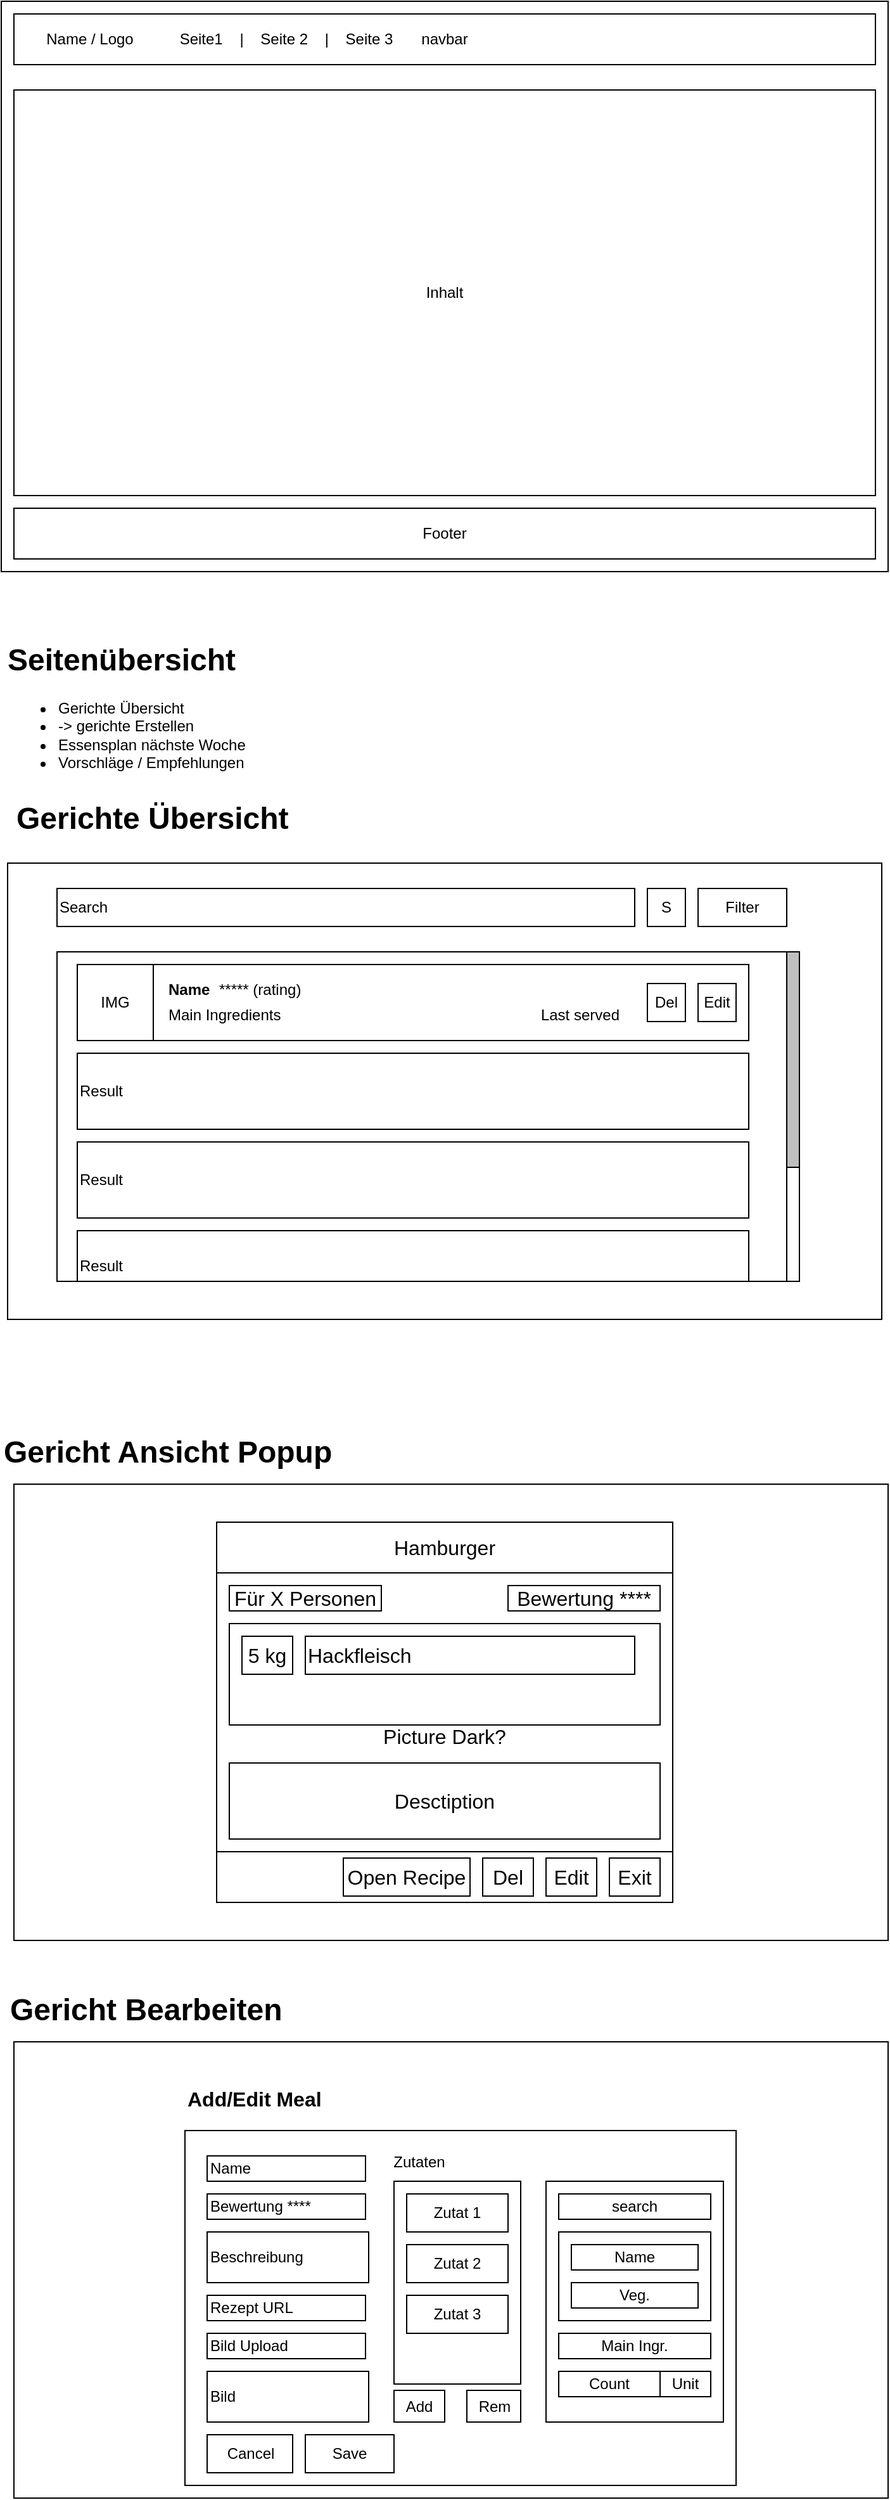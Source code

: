 <mxfile version="14.4.3" type="device"><diagram id="DhD5etSHtqq4pYEx-dr0" name="Seite-1"><mxGraphModel dx="1326" dy="806" grid="1" gridSize="10" guides="1" tooltips="1" connect="1" arrows="1" fold="1" page="1" pageScale="1" pageWidth="3300" pageHeight="4681" math="0" shadow="0"><root><mxCell id="0"/><mxCell id="1" parent="0"/><mxCell id="2" value="Seite" style="rounded=0;whiteSpace=wrap;html=1;" parent="1" vertex="1"><mxGeometry x="80" y="80" width="700" height="450" as="geometry"/></mxCell><mxCell id="3" value="navbar" style="rounded=0;whiteSpace=wrap;html=1;" parent="1" vertex="1"><mxGeometry x="90" y="90" width="680" height="40" as="geometry"/></mxCell><mxCell id="4" value="Footer" style="rounded=0;whiteSpace=wrap;html=1;" parent="1" vertex="1"><mxGeometry x="90" y="480" width="680" height="40" as="geometry"/></mxCell><mxCell id="5" value="Name / Logo" style="text;html=1;strokeColor=none;fillColor=none;align=center;verticalAlign=middle;whiteSpace=wrap;rounded=0;" parent="1" vertex="1"><mxGeometry x="110" y="100" width="80" height="20" as="geometry"/></mxCell><mxCell id="6" value="Seite1&amp;nbsp; &amp;nbsp; |&amp;nbsp; &amp;nbsp; Seite 2&amp;nbsp; &amp;nbsp; |&amp;nbsp; &amp;nbsp; Seite 3" style="text;html=1;strokeColor=none;fillColor=none;align=center;verticalAlign=middle;whiteSpace=wrap;rounded=0;" parent="1" vertex="1"><mxGeometry x="210" y="100" width="190" height="20" as="geometry"/></mxCell><mxCell id="7" value="Inhalt" style="rounded=0;whiteSpace=wrap;html=1;" parent="1" vertex="1"><mxGeometry x="90" y="150" width="680" height="320" as="geometry"/></mxCell><mxCell id="MJWSV-yRJue_ZSsIYD1P-8" value="&lt;h1&gt;Seitenübersicht&lt;/h1&gt;&lt;p&gt;&lt;/p&gt;&lt;ul&gt;&lt;li&gt;Gerichte Übersicht&amp;nbsp;&lt;/li&gt;&lt;li&gt;-&amp;gt; gerichte Erstellen&lt;/li&gt;&lt;li&gt;Essensplan nächste Woche&lt;/li&gt;&lt;li&gt;Vorschläge / Empfehlungen&lt;/li&gt;&lt;/ul&gt;&lt;p&gt;&lt;/p&gt;" style="text;html=1;strokeColor=none;fillColor=none;spacing=5;spacingTop=-20;whiteSpace=wrap;overflow=hidden;rounded=0;" parent="1" vertex="1"><mxGeometry x="80" y="580" width="330" height="120" as="geometry"/></mxCell><mxCell id="MJWSV-yRJue_ZSsIYD1P-9" value="" style="rounded=0;whiteSpace=wrap;html=1;" parent="1" vertex="1"><mxGeometry x="85" y="760" width="690" height="360" as="geometry"/></mxCell><mxCell id="MJWSV-yRJue_ZSsIYD1P-10" value="&lt;font style=&quot;font-size: 24px&quot;&gt;Gerichte Übersicht&lt;/font&gt;" style="text;html=1;strokeColor=none;fillColor=none;align=left;verticalAlign=middle;whiteSpace=wrap;rounded=0;fontStyle=1" parent="1" vertex="1"><mxGeometry x="90" y="710" width="410" height="30" as="geometry"/></mxCell><mxCell id="MJWSV-yRJue_ZSsIYD1P-12" value="Search" style="rounded=0;whiteSpace=wrap;html=1;align=left;" parent="1" vertex="1"><mxGeometry x="124" y="780" width="456" height="30" as="geometry"/></mxCell><mxCell id="MJWSV-yRJue_ZSsIYD1P-13" value="" style="rounded=0;whiteSpace=wrap;html=1;align=left;" parent="1" vertex="1"><mxGeometry x="124" y="830" width="576" height="260" as="geometry"/></mxCell><mxCell id="MJWSV-yRJue_ZSsIYD1P-14" value="Result" style="rounded=0;whiteSpace=wrap;html=1;align=left;" parent="1" vertex="1"><mxGeometry x="140" y="840" width="530" height="60" as="geometry"/></mxCell><mxCell id="MJWSV-yRJue_ZSsIYD1P-15" value="Result" style="rounded=0;whiteSpace=wrap;html=1;align=left;" parent="1" vertex="1"><mxGeometry x="140" y="910" width="530" height="60" as="geometry"/></mxCell><mxCell id="MJWSV-yRJue_ZSsIYD1P-16" value="Result" style="rounded=0;whiteSpace=wrap;html=1;align=left;" parent="1" vertex="1"><mxGeometry x="140" y="980" width="530" height="60" as="geometry"/></mxCell><mxCell id="MJWSV-yRJue_ZSsIYD1P-17" value="Edit" style="rounded=0;whiteSpace=wrap;html=1;align=center;" parent="1" vertex="1"><mxGeometry x="630" y="855" width="30" height="30" as="geometry"/></mxCell><mxCell id="MJWSV-yRJue_ZSsIYD1P-19" value="Name" style="text;html=1;strokeColor=none;fillColor=none;align=left;verticalAlign=middle;whiteSpace=wrap;rounded=0;fontStyle=1" parent="1" vertex="1"><mxGeometry x="210" y="850" width="40" height="20" as="geometry"/></mxCell><mxCell id="MJWSV-yRJue_ZSsIYD1P-20" value="&lt;span&gt;IMG&lt;/span&gt;" style="rounded=0;whiteSpace=wrap;html=1;align=center;" parent="1" vertex="1"><mxGeometry x="140" y="840" width="60" height="60" as="geometry"/></mxCell><mxCell id="MJWSV-yRJue_ZSsIYD1P-21" value="Del" style="rounded=0;whiteSpace=wrap;html=1;align=center;" parent="1" vertex="1"><mxGeometry x="590" y="855" width="30" height="30" as="geometry"/></mxCell><mxCell id="MJWSV-yRJue_ZSsIYD1P-22" value="***** (rating)" style="text;html=1;strokeColor=none;fillColor=none;align=left;verticalAlign=middle;whiteSpace=wrap;rounded=0;" parent="1" vertex="1"><mxGeometry x="250" y="850" width="70" height="20" as="geometry"/></mxCell><mxCell id="MJWSV-yRJue_ZSsIYD1P-23" value="Main Ingredients" style="text;html=1;strokeColor=none;fillColor=none;align=left;verticalAlign=middle;whiteSpace=wrap;rounded=0;fontStyle=0" parent="1" vertex="1"><mxGeometry x="210" y="870" width="110" height="20" as="geometry"/></mxCell><mxCell id="MJWSV-yRJue_ZSsIYD1P-24" value="Last served" style="text;html=1;strokeColor=none;fillColor=none;align=right;verticalAlign=middle;whiteSpace=wrap;rounded=0;fontStyle=0" parent="1" vertex="1"><mxGeometry x="460" y="870" width="110" height="20" as="geometry"/></mxCell><mxCell id="MJWSV-yRJue_ZSsIYD1P-25" value="Filter" style="rounded=0;whiteSpace=wrap;html=1;align=center;" parent="1" vertex="1"><mxGeometry x="630" y="780" width="70" height="30" as="geometry"/></mxCell><mxCell id="MJWSV-yRJue_ZSsIYD1P-26" value="" style="rounded=0;whiteSpace=wrap;html=1;align=center;" parent="1" vertex="1"><mxGeometry x="700" y="830" width="10" height="260" as="geometry"/></mxCell><mxCell id="MJWSV-yRJue_ZSsIYD1P-27" value="" style="rounded=0;whiteSpace=wrap;html=1;align=center;fillColor=#BFBFBF;" parent="1" vertex="1"><mxGeometry x="700" y="830" width="10" height="170" as="geometry"/></mxCell><mxCell id="MJWSV-yRJue_ZSsIYD1P-28" value="&lt;br&gt;Result" style="rounded=0;whiteSpace=wrap;html=1;align=left;" parent="1" vertex="1"><mxGeometry x="140" y="1050" width="530" height="40" as="geometry"/></mxCell><mxCell id="3yPms_h3vOzZ6-XOMgG1-7" value="S" style="rounded=0;whiteSpace=wrap;html=1;align=center;" parent="1" vertex="1"><mxGeometry x="590" y="780" width="30" height="30" as="geometry"/></mxCell><mxCell id="oi_kL40SGaFQqt8xk8L_-7" value="" style="rounded=0;whiteSpace=wrap;html=1;" parent="1" vertex="1"><mxGeometry x="90" y="1690" width="690" height="360" as="geometry"/></mxCell><mxCell id="oi_kL40SGaFQqt8xk8L_-8" value="&lt;font style=&quot;font-size: 24px&quot;&gt;Gericht Ansicht Popup&lt;/font&gt;" style="text;html=1;strokeColor=none;fillColor=none;align=left;verticalAlign=middle;whiteSpace=wrap;rounded=0;fontStyle=1" parent="1" vertex="1"><mxGeometry x="80" y="1210" width="410" height="30" as="geometry"/></mxCell><mxCell id="oi_kL40SGaFQqt8xk8L_-10" value="" style="rounded=0;whiteSpace=wrap;html=1;" parent="1" vertex="1"><mxGeometry x="225" y="1760" width="435" height="280" as="geometry"/></mxCell><mxCell id="oi_kL40SGaFQqt8xk8L_-18" value="" style="rounded=0;whiteSpace=wrap;html=1;" parent="1" vertex="1"><mxGeometry x="90" y="1250" width="690" height="360" as="geometry"/></mxCell><mxCell id="oi_kL40SGaFQqt8xk8L_-19" value="" style="rounded=0;whiteSpace=wrap;html=1;fontSize=16;" parent="1" vertex="1"><mxGeometry x="250" y="1280" width="360" height="300" as="geometry"/></mxCell><mxCell id="oi_kL40SGaFQqt8xk8L_-21" value="Hamburger" style="rounded=0;whiteSpace=wrap;html=1;fontSize=16;" parent="1" vertex="1"><mxGeometry x="250" y="1280" width="360" height="40" as="geometry"/></mxCell><mxCell id="oi_kL40SGaFQqt8xk8L_-22" value="" style="rounded=0;whiteSpace=wrap;html=1;fontSize=16;" parent="1" vertex="1"><mxGeometry x="250" y="1540" width="360" height="40" as="geometry"/></mxCell><mxCell id="oi_kL40SGaFQqt8xk8L_-23" value="Edit" style="rounded=0;whiteSpace=wrap;html=1;fontSize=16;" parent="1" vertex="1"><mxGeometry x="510" y="1545" width="40" height="30" as="geometry"/></mxCell><mxCell id="oi_kL40SGaFQqt8xk8L_-24" value="Del" style="rounded=0;whiteSpace=wrap;html=1;fontSize=16;" parent="1" vertex="1"><mxGeometry x="460" y="1545" width="40" height="30" as="geometry"/></mxCell><mxCell id="oi_kL40SGaFQqt8xk8L_-25" value="Exit" style="rounded=0;whiteSpace=wrap;html=1;fontSize=16;" parent="1" vertex="1"><mxGeometry x="560" y="1545" width="40" height="30" as="geometry"/></mxCell><mxCell id="oi_kL40SGaFQqt8xk8L_-26" value="&lt;br&gt;&lt;br&gt;Picture Dark?" style="rounded=0;whiteSpace=wrap;html=1;fontSize=16;" parent="1" vertex="1"><mxGeometry x="250" y="1320" width="360" height="220" as="geometry"/></mxCell><mxCell id="oi_kL40SGaFQqt8xk8L_-27" value="Desctiption" style="rounded=0;whiteSpace=wrap;html=1;fontSize=16;" parent="1" vertex="1"><mxGeometry x="260" y="1470" width="340" height="60" as="geometry"/></mxCell><mxCell id="oi_kL40SGaFQqt8xk8L_-28" value="Für X Personen" style="rounded=0;whiteSpace=wrap;html=1;fontSize=16;" parent="1" vertex="1"><mxGeometry x="260" y="1330" width="120" height="20" as="geometry"/></mxCell><mxCell id="oi_kL40SGaFQqt8xk8L_-29" value="Bewertung ****" style="rounded=0;whiteSpace=wrap;html=1;fontSize=16;" parent="1" vertex="1"><mxGeometry x="480" y="1330" width="120" height="20" as="geometry"/></mxCell><mxCell id="oi_kL40SGaFQqt8xk8L_-30" value="&lt;div&gt;&lt;br&gt;&lt;/div&gt;" style="rounded=0;whiteSpace=wrap;html=1;fontSize=16;align=left;" parent="1" vertex="1"><mxGeometry x="260" y="1360" width="340" height="80" as="geometry"/></mxCell><mxCell id="oi_kL40SGaFQqt8xk8L_-31" value="Hackfleisch" style="rounded=0;whiteSpace=wrap;html=1;fontSize=16;align=left;" parent="1" vertex="1"><mxGeometry x="320" y="1370" width="260" height="30" as="geometry"/></mxCell><mxCell id="oi_kL40SGaFQqt8xk8L_-32" value="5 kg" style="rounded=0;whiteSpace=wrap;html=1;fontSize=16;" parent="1" vertex="1"><mxGeometry x="270" y="1370" width="40" height="30" as="geometry"/></mxCell><mxCell id="oi_kL40SGaFQqt8xk8L_-33" value="Open Recipe" style="rounded=0;whiteSpace=wrap;html=1;fontSize=16;" parent="1" vertex="1"><mxGeometry x="350" y="1545" width="100" height="30" as="geometry"/></mxCell><mxCell id="Z0029MIqL5_8E2gTLIDP-7" value="&lt;font style=&quot;font-size: 24px&quot;&gt;Gericht Bearbeiten&lt;/font&gt;" style="text;html=1;strokeColor=none;fillColor=none;align=left;verticalAlign=middle;whiteSpace=wrap;rounded=0;fontStyle=1" parent="1" vertex="1"><mxGeometry x="85" y="1650" width="410" height="30" as="geometry"/></mxCell><mxCell id="Z0029MIqL5_8E2gTLIDP-8" value="&lt;font style=&quot;font-size: 16px&quot;&gt;Add/Edit Meal&lt;/font&gt;" style="text;html=1;strokeColor=none;fillColor=none;align=left;verticalAlign=middle;whiteSpace=wrap;rounded=0;fontStyle=1" parent="1" vertex="1"><mxGeometry x="225" y="1720" width="410" height="30" as="geometry"/></mxCell><mxCell id="Z0029MIqL5_8E2gTLIDP-11" value="Name" style="rounded=0;whiteSpace=wrap;html=1;align=left;" parent="1" vertex="1"><mxGeometry x="242.5" y="1780" width="125" height="20" as="geometry"/></mxCell><mxCell id="Z0029MIqL5_8E2gTLIDP-12" value="Bewertung ****" style="rounded=0;whiteSpace=wrap;html=1;align=left;" parent="1" vertex="1"><mxGeometry x="242.5" y="1810" width="125" height="20" as="geometry"/></mxCell><mxCell id="Z0029MIqL5_8E2gTLIDP-13" value="Beschreibung" style="rounded=0;whiteSpace=wrap;html=1;align=left;" parent="1" vertex="1"><mxGeometry x="242.5" y="1840" width="127.5" height="40" as="geometry"/></mxCell><mxCell id="Z0029MIqL5_8E2gTLIDP-14" value="Rezept URL" style="rounded=0;whiteSpace=wrap;html=1;align=left;" parent="1" vertex="1"><mxGeometry x="242.5" y="1890" width="125" height="20" as="geometry"/></mxCell><mxCell id="Z0029MIqL5_8E2gTLIDP-16" value="Bild Upload" style="rounded=0;whiteSpace=wrap;html=1;align=left;" parent="1" vertex="1"><mxGeometry x="242.5" y="1920" width="125" height="20" as="geometry"/></mxCell><mxCell id="Z0029MIqL5_8E2gTLIDP-17" value="Bild" style="rounded=0;whiteSpace=wrap;html=1;align=left;" parent="1" vertex="1"><mxGeometry x="242.5" y="1950" width="127.5" height="40" as="geometry"/></mxCell><mxCell id="Z0029MIqL5_8E2gTLIDP-19" value="" style="rounded=0;whiteSpace=wrap;html=1;" parent="1" vertex="1"><mxGeometry x="390" y="1800" width="100" height="160" as="geometry"/></mxCell><mxCell id="Z0029MIqL5_8E2gTLIDP-20" value="Zutaten" style="rounded=0;whiteSpace=wrap;html=1;" parent="1" vertex="1"><mxGeometry x="510" y="1800" width="140" height="190" as="geometry"/></mxCell><mxCell id="Z0029MIqL5_8E2gTLIDP-24" value="Save" style="rounded=0;whiteSpace=wrap;html=1;" parent="1" vertex="1"><mxGeometry x="320" y="2000" width="70" height="30" as="geometry"/></mxCell><mxCell id="Z0029MIqL5_8E2gTLIDP-25" value="Cancel" style="rounded=0;whiteSpace=wrap;html=1;" parent="1" vertex="1"><mxGeometry x="242.5" y="2000" width="67.5" height="30" as="geometry"/></mxCell><mxCell id="wwl_J2gOdqkzBZUgWVhK-7" value="Zutat 1" style="rounded=0;whiteSpace=wrap;html=1;" vertex="1" parent="1"><mxGeometry x="400" y="1810" width="80" height="30" as="geometry"/></mxCell><mxCell id="wwl_J2gOdqkzBZUgWVhK-8" value="Zutat 2" style="rounded=0;whiteSpace=wrap;html=1;" vertex="1" parent="1"><mxGeometry x="400" y="1850" width="80" height="30" as="geometry"/></mxCell><mxCell id="wwl_J2gOdqkzBZUgWVhK-9" value="Zutat 3" style="rounded=0;whiteSpace=wrap;html=1;" vertex="1" parent="1"><mxGeometry x="400" y="1890" width="80" height="30" as="geometry"/></mxCell><mxCell id="wwl_J2gOdqkzBZUgWVhK-12" value="search" style="rounded=0;whiteSpace=wrap;html=1;" vertex="1" parent="1"><mxGeometry x="520" y="1810" width="120" height="20" as="geometry"/></mxCell><mxCell id="wwl_J2gOdqkzBZUgWVhK-13" value="" style="rounded=0;whiteSpace=wrap;html=1;" vertex="1" parent="1"><mxGeometry x="520" y="1840" width="120" height="70" as="geometry"/></mxCell><mxCell id="wwl_J2gOdqkzBZUgWVhK-16" value="Main Ingr." style="rounded=0;whiteSpace=wrap;html=1;" vertex="1" parent="1"><mxGeometry x="520" y="1920" width="120" height="20" as="geometry"/></mxCell><mxCell id="wwl_J2gOdqkzBZUgWVhK-17" value="Count" style="rounded=0;whiteSpace=wrap;html=1;" vertex="1" parent="1"><mxGeometry x="520" y="1950" width="80" height="20" as="geometry"/></mxCell><mxCell id="wwl_J2gOdqkzBZUgWVhK-18" value="Unit" style="rounded=0;whiteSpace=wrap;html=1;" vertex="1" parent="1"><mxGeometry x="600" y="1950" width="40" height="20" as="geometry"/></mxCell><mxCell id="wwl_J2gOdqkzBZUgWVhK-19" value="Add" style="rounded=0;whiteSpace=wrap;html=1;" vertex="1" parent="1"><mxGeometry x="390" y="1965" width="40" height="25" as="geometry"/></mxCell><mxCell id="wwl_J2gOdqkzBZUgWVhK-20" value="Rem" style="rounded=0;whiteSpace=wrap;html=1;" vertex="1" parent="1"><mxGeometry x="447.5" y="1965" width="42.5" height="25" as="geometry"/></mxCell><mxCell id="wwl_J2gOdqkzBZUgWVhK-23" value="Name" style="rounded=0;whiteSpace=wrap;html=1;" vertex="1" parent="1"><mxGeometry x="530" y="1850" width="100" height="20" as="geometry"/></mxCell><mxCell id="wwl_J2gOdqkzBZUgWVhK-24" value="Veg." style="rounded=0;whiteSpace=wrap;html=1;" vertex="1" parent="1"><mxGeometry x="530" y="1880" width="100" height="20" as="geometry"/></mxCell><mxCell id="wwl_J2gOdqkzBZUgWVhK-26" value="Zutaten" style="text;html=1;strokeColor=none;fillColor=none;align=center;verticalAlign=middle;whiteSpace=wrap;rounded=0;" vertex="1" parent="1"><mxGeometry x="390" y="1775" width="40" height="20" as="geometry"/></mxCell></root></mxGraphModel></diagram></mxfile>